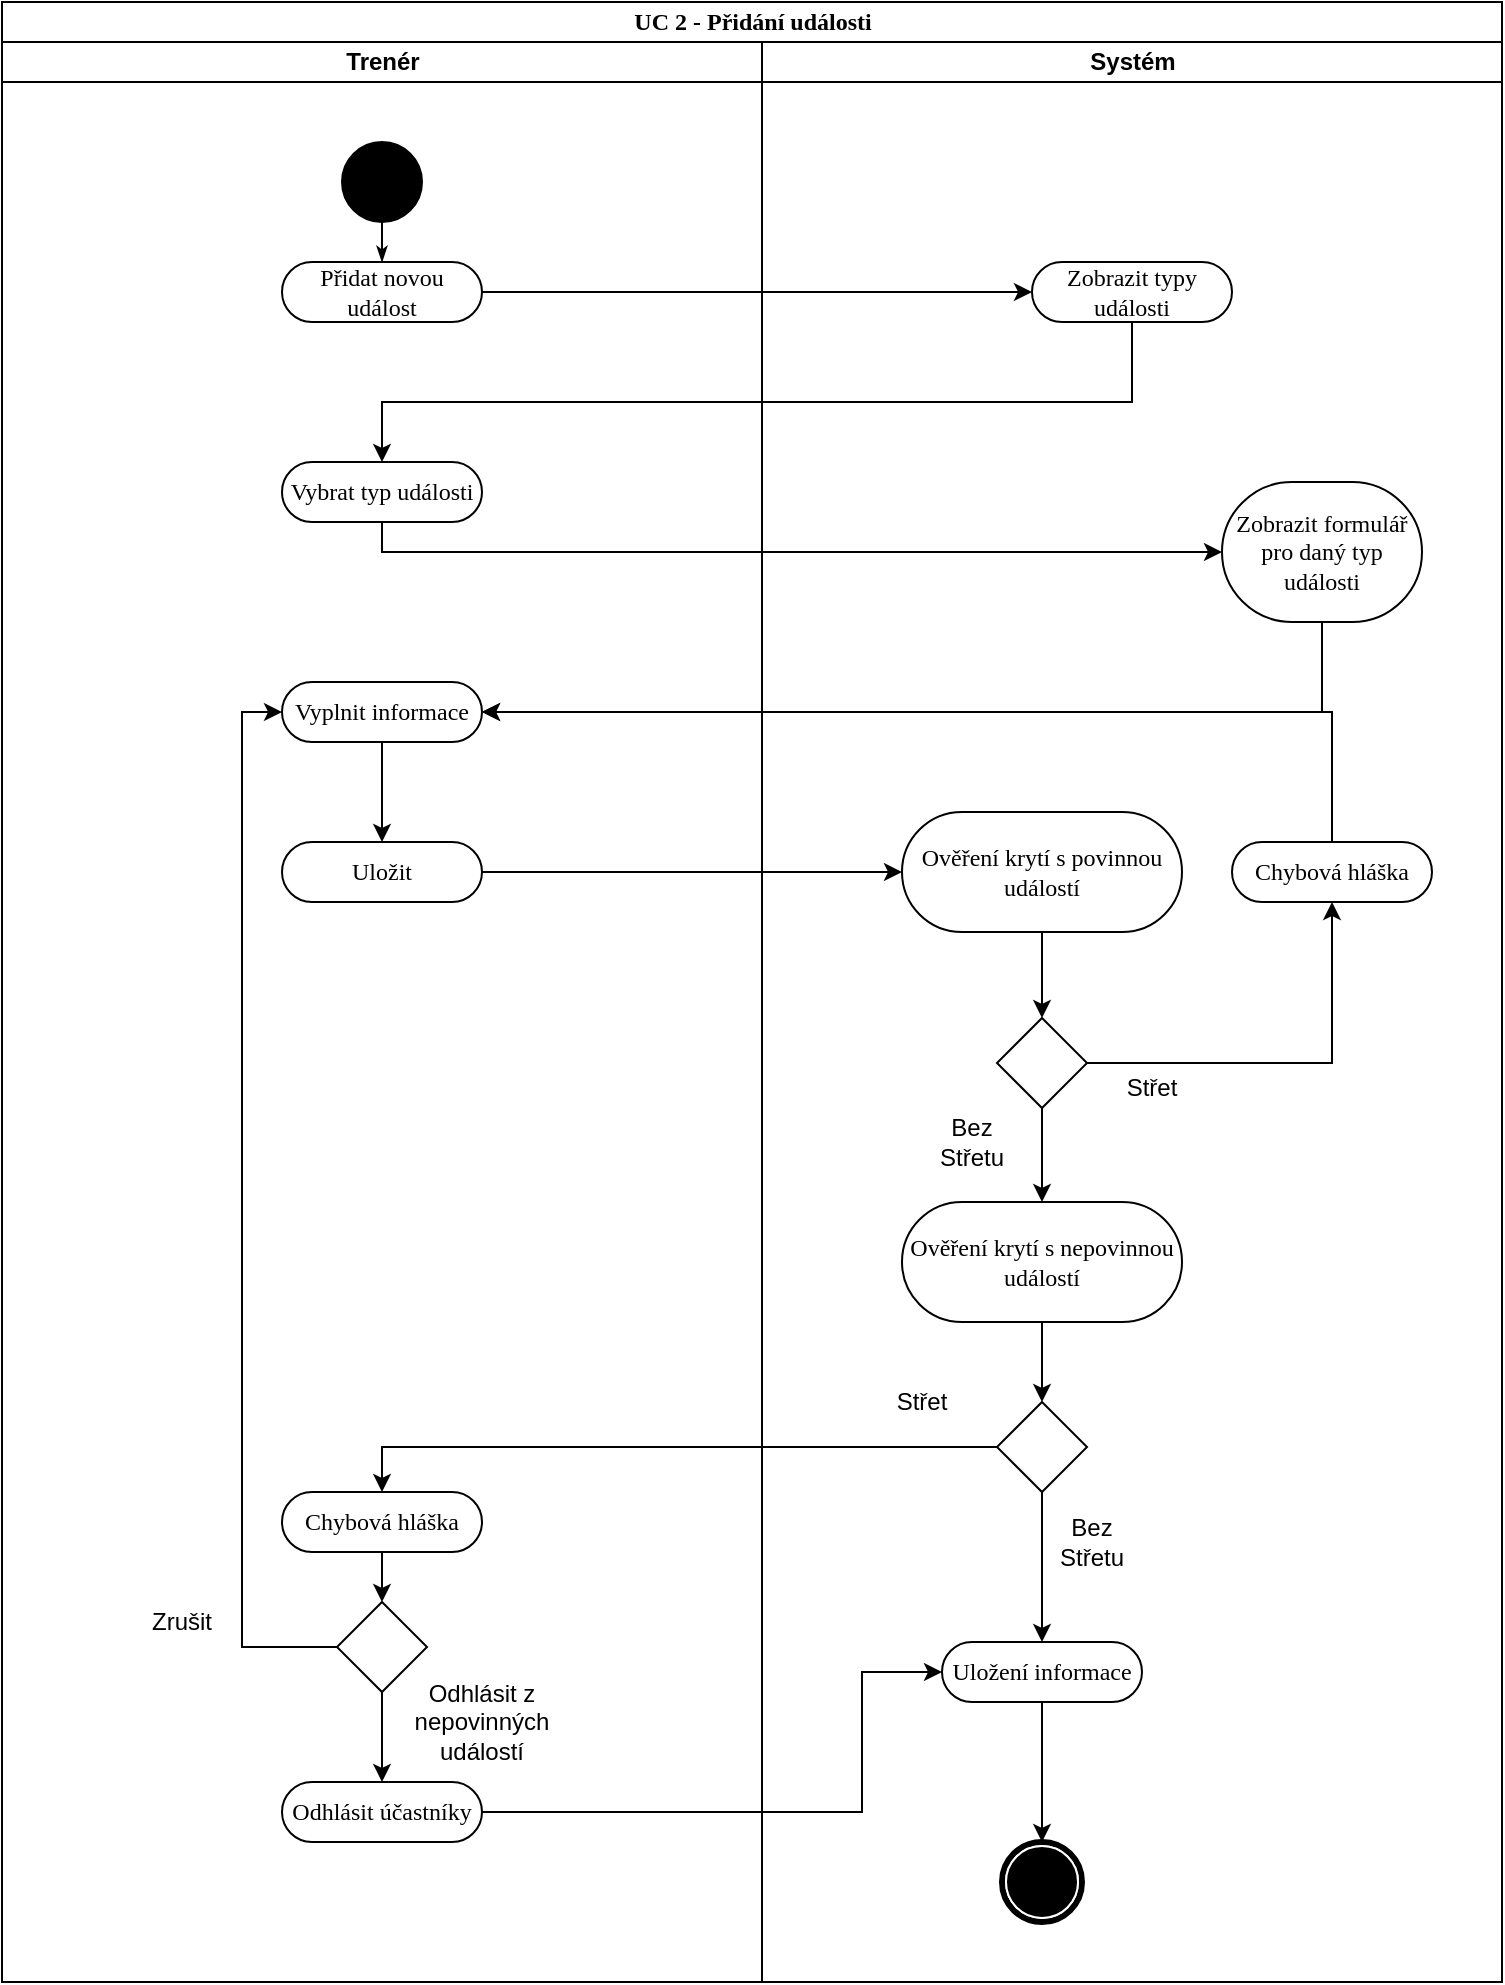 <mxfile version="13.8.8" type="github">
  <diagram name="Page-1" id="0783ab3e-0a74-02c8-0abd-f7b4e66b4bec">
    <mxGraphModel dx="1185" dy="588" grid="1" gridSize="10" guides="1" tooltips="1" connect="1" arrows="1" fold="1" page="1" pageScale="1" pageWidth="850" pageHeight="1100" background="#ffffff" math="0" shadow="0">
      <root>
        <mxCell id="0" />
        <mxCell id="1" parent="0" />
        <mxCell id="1c1d494c118603dd-1" value="UC 2 - Přidání události" style="swimlane;html=1;childLayout=stackLayout;startSize=20;rounded=0;shadow=0;comic=0;labelBackgroundColor=none;strokeWidth=1;fontFamily=Verdana;fontSize=12;align=center;" parent="1" vertex="1">
          <mxGeometry x="40" y="20" width="750" height="990" as="geometry" />
        </mxCell>
        <mxCell id="1c1d494c118603dd-3" value="Trenér" style="swimlane;html=1;startSize=20;" parent="1c1d494c118603dd-1" vertex="1">
          <mxGeometry y="20" width="380" height="970" as="geometry" />
        </mxCell>
        <mxCell id="60571a20871a0731-4" value="" style="ellipse;whiteSpace=wrap;html=1;rounded=0;shadow=0;comic=0;labelBackgroundColor=none;strokeWidth=1;fillColor=#000000;fontFamily=Verdana;fontSize=12;align=center;" parent="1c1d494c118603dd-3" vertex="1">
          <mxGeometry x="170" y="50" width="40" height="40" as="geometry" />
        </mxCell>
        <mxCell id="oPxpdHxDL1bSd9u9vB2e-1" value="Přidat novou událost" style="rounded=1;whiteSpace=wrap;html=1;shadow=0;comic=0;labelBackgroundColor=none;strokeWidth=1;fontFamily=Verdana;fontSize=12;align=center;arcSize=50;" parent="1c1d494c118603dd-3" vertex="1">
          <mxGeometry x="140" y="110" width="100" height="30" as="geometry" />
        </mxCell>
        <mxCell id="oPxpdHxDL1bSd9u9vB2e-4" value="Vybrat typ události" style="rounded=1;whiteSpace=wrap;html=1;shadow=0;comic=0;labelBackgroundColor=none;strokeWidth=1;fontFamily=Verdana;fontSize=12;align=center;arcSize=50;" parent="1c1d494c118603dd-3" vertex="1">
          <mxGeometry x="140" y="210" width="100" height="30" as="geometry" />
        </mxCell>
        <mxCell id="oPxpdHxDL1bSd9u9vB2e-12" value="Uložit" style="rounded=1;whiteSpace=wrap;html=1;shadow=0;comic=0;labelBackgroundColor=none;strokeWidth=1;fontFamily=Verdana;fontSize=12;align=center;arcSize=50;" parent="1c1d494c118603dd-3" vertex="1">
          <mxGeometry x="140" y="400" width="100" height="30" as="geometry" />
        </mxCell>
        <mxCell id="oPxpdHxDL1bSd9u9vB2e-34" style="edgeStyle=orthogonalEdgeStyle;rounded=0;orthogonalLoop=1;jettySize=auto;html=1;exitX=0.5;exitY=1;exitDx=0;exitDy=0;entryX=0.5;entryY=0;entryDx=0;entryDy=0;" parent="1c1d494c118603dd-3" source="oPxpdHxDL1bSd9u9vB2e-30" target="oPxpdHxDL1bSd9u9vB2e-33" edge="1">
          <mxGeometry relative="1" as="geometry" />
        </mxCell>
        <mxCell id="oPxpdHxDL1bSd9u9vB2e-30" value="Chybová hláška" style="rounded=1;whiteSpace=wrap;html=1;shadow=0;comic=0;labelBackgroundColor=none;strokeWidth=1;fontFamily=Verdana;fontSize=12;align=center;arcSize=50;" parent="1c1d494c118603dd-3" vertex="1">
          <mxGeometry x="140" y="725" width="100" height="30" as="geometry" />
        </mxCell>
        <mxCell id="oPxpdHxDL1bSd9u9vB2e-37" style="edgeStyle=orthogonalEdgeStyle;rounded=0;orthogonalLoop=1;jettySize=auto;html=1;exitX=0.5;exitY=1;exitDx=0;exitDy=0;entryX=0.5;entryY=0;entryDx=0;entryDy=0;" parent="1c1d494c118603dd-3" source="oPxpdHxDL1bSd9u9vB2e-33" target="oPxpdHxDL1bSd9u9vB2e-36" edge="1">
          <mxGeometry relative="1" as="geometry" />
        </mxCell>
        <mxCell id="oPxpdHxDL1bSd9u9vB2e-33" value="" style="rhombus;whiteSpace=wrap;html=1;" parent="1c1d494c118603dd-3" vertex="1">
          <mxGeometry x="167.5" y="780" width="45" height="45" as="geometry" />
        </mxCell>
        <mxCell id="oPxpdHxDL1bSd9u9vB2e-36" value="Odhlásit účastníky" style="rounded=1;whiteSpace=wrap;html=1;shadow=0;comic=0;labelBackgroundColor=none;strokeWidth=1;fontFamily=Verdana;fontSize=12;align=center;arcSize=50;" parent="1c1d494c118603dd-3" vertex="1">
          <mxGeometry x="140" y="870" width="100" height="30" as="geometry" />
        </mxCell>
        <mxCell id="oPxpdHxDL1bSd9u9vB2e-40" value="Odhlásit z nepovinných událostí" style="text;html=1;strokeColor=none;fillColor=none;align=center;verticalAlign=middle;whiteSpace=wrap;rounded=0;" parent="1c1d494c118603dd-3" vertex="1">
          <mxGeometry x="200" y="830" width="80" height="20" as="geometry" />
        </mxCell>
        <mxCell id="oPxpdHxDL1bSd9u9vB2e-42" value="Zrušit" style="text;html=1;strokeColor=none;fillColor=none;align=center;verticalAlign=middle;whiteSpace=wrap;rounded=0;" parent="1c1d494c118603dd-3" vertex="1">
          <mxGeometry x="70" y="780" width="40" height="20" as="geometry" />
        </mxCell>
        <mxCell id="oPxpdHxDL1bSd9u9vB2e-3" value="" style="edgeStyle=orthogonalEdgeStyle;rounded=0;orthogonalLoop=1;jettySize=auto;html=1;" parent="1c1d494c118603dd-1" source="oPxpdHxDL1bSd9u9vB2e-1" target="oPxpdHxDL1bSd9u9vB2e-2" edge="1">
          <mxGeometry relative="1" as="geometry" />
        </mxCell>
        <mxCell id="oPxpdHxDL1bSd9u9vB2e-5" value="" style="edgeStyle=orthogonalEdgeStyle;rounded=0;orthogonalLoop=1;jettySize=auto;html=1;" parent="1c1d494c118603dd-1" source="oPxpdHxDL1bSd9u9vB2e-2" target="oPxpdHxDL1bSd9u9vB2e-4" edge="1">
          <mxGeometry relative="1" as="geometry">
            <Array as="points">
              <mxPoint x="565" y="200" />
              <mxPoint x="190" y="200" />
            </Array>
          </mxGeometry>
        </mxCell>
        <mxCell id="oPxpdHxDL1bSd9u9vB2e-7" value="" style="edgeStyle=orthogonalEdgeStyle;rounded=0;orthogonalLoop=1;jettySize=auto;html=1;entryX=0;entryY=0.5;entryDx=0;entryDy=0;" parent="1c1d494c118603dd-1" source="oPxpdHxDL1bSd9u9vB2e-4" target="oPxpdHxDL1bSd9u9vB2e-6" edge="1">
          <mxGeometry relative="1" as="geometry">
            <Array as="points">
              <mxPoint x="190" y="275" />
            </Array>
          </mxGeometry>
        </mxCell>
        <mxCell id="oPxpdHxDL1bSd9u9vB2e-15" value="" style="edgeStyle=orthogonalEdgeStyle;rounded=0;orthogonalLoop=1;jettySize=auto;html=1;" parent="1c1d494c118603dd-1" source="oPxpdHxDL1bSd9u9vB2e-12" target="oPxpdHxDL1bSd9u9vB2e-14" edge="1">
          <mxGeometry relative="1" as="geometry" />
        </mxCell>
        <mxCell id="oPxpdHxDL1bSd9u9vB2e-35" style="edgeStyle=orthogonalEdgeStyle;rounded=0;orthogonalLoop=1;jettySize=auto;html=1;exitX=0;exitY=0.5;exitDx=0;exitDy=0;entryX=0.5;entryY=0;entryDx=0;entryDy=0;" parent="1c1d494c118603dd-1" source="oPxpdHxDL1bSd9u9vB2e-20" target="oPxpdHxDL1bSd9u9vB2e-30" edge="1">
          <mxGeometry relative="1" as="geometry" />
        </mxCell>
        <mxCell id="oPxpdHxDL1bSd9u9vB2e-38" style="edgeStyle=orthogonalEdgeStyle;rounded=0;orthogonalLoop=1;jettySize=auto;html=1;exitX=1;exitY=0.5;exitDx=0;exitDy=0;entryX=0;entryY=0.5;entryDx=0;entryDy=0;" parent="1c1d494c118603dd-1" source="oPxpdHxDL1bSd9u9vB2e-36" target="oPxpdHxDL1bSd9u9vB2e-22" edge="1">
          <mxGeometry relative="1" as="geometry">
            <mxPoint x="440" y="820" as="targetPoint" />
            <Array as="points">
              <mxPoint x="430" y="905" />
              <mxPoint x="430" y="835" />
            </Array>
          </mxGeometry>
        </mxCell>
        <mxCell id="1c1d494c118603dd-4" value="Systém" style="swimlane;html=1;startSize=20;" parent="1c1d494c118603dd-1" vertex="1">
          <mxGeometry x="380" y="20" width="370" height="970" as="geometry" />
        </mxCell>
        <mxCell id="1c1d494c118603dd-27" style="edgeStyle=orthogonalEdgeStyle;rounded=0;html=1;labelBackgroundColor=none;startArrow=none;startFill=0;startSize=5;endArrow=classicThin;endFill=1;endSize=5;jettySize=auto;orthogonalLoop=1;strokeWidth=1;fontFamily=Verdana;fontSize=12" parent="1c1d494c118603dd-4" source="60571a20871a0731-4" edge="1">
          <mxGeometry relative="1" as="geometry">
            <mxPoint x="-190" y="110" as="targetPoint" />
          </mxGeometry>
        </mxCell>
        <mxCell id="60571a20871a0731-5" value="" style="shape=mxgraph.bpmn.shape;html=1;verticalLabelPosition=bottom;labelBackgroundColor=#ffffff;verticalAlign=top;perimeter=ellipsePerimeter;outline=end;symbol=terminate;rounded=0;shadow=0;comic=0;strokeWidth=1;fontFamily=Verdana;fontSize=12;align=center;" parent="1c1d494c118603dd-4" vertex="1">
          <mxGeometry x="120" y="900" width="40" height="40" as="geometry" />
        </mxCell>
        <mxCell id="oPxpdHxDL1bSd9u9vB2e-2" value="Zobrazit typy události" style="rounded=1;whiteSpace=wrap;html=1;shadow=0;comic=0;labelBackgroundColor=none;strokeWidth=1;fontFamily=Verdana;fontSize=12;align=center;arcSize=50;" parent="1c1d494c118603dd-4" vertex="1">
          <mxGeometry x="135" y="110" width="100" height="30" as="geometry" />
        </mxCell>
        <mxCell id="oPxpdHxDL1bSd9u9vB2e-6" value="Zobrazit formulář pro daný typ události" style="rounded=1;whiteSpace=wrap;html=1;shadow=0;comic=0;labelBackgroundColor=none;strokeWidth=1;fontFamily=Verdana;fontSize=12;align=center;arcSize=50;" parent="1c1d494c118603dd-4" vertex="1">
          <mxGeometry x="230" y="220" width="100" height="70" as="geometry" />
        </mxCell>
        <mxCell id="oPxpdHxDL1bSd9u9vB2e-17" style="edgeStyle=orthogonalEdgeStyle;rounded=0;orthogonalLoop=1;jettySize=auto;html=1;exitX=0.5;exitY=1;exitDx=0;exitDy=0;entryX=0.5;entryY=0;entryDx=0;entryDy=0;" parent="1c1d494c118603dd-4" source="oPxpdHxDL1bSd9u9vB2e-14" target="oPxpdHxDL1bSd9u9vB2e-16" edge="1">
          <mxGeometry relative="1" as="geometry" />
        </mxCell>
        <mxCell id="oPxpdHxDL1bSd9u9vB2e-14" value="Ověření krytí s povinnou událostí" style="rounded=1;whiteSpace=wrap;html=1;shadow=0;comic=0;labelBackgroundColor=none;strokeWidth=1;fontFamily=Verdana;fontSize=12;align=center;arcSize=50;" parent="1c1d494c118603dd-4" vertex="1">
          <mxGeometry x="70" y="385" width="140" height="60" as="geometry" />
        </mxCell>
        <mxCell id="oPxpdHxDL1bSd9u9vB2e-19" style="edgeStyle=orthogonalEdgeStyle;rounded=0;orthogonalLoop=1;jettySize=auto;html=1;exitX=0.5;exitY=1;exitDx=0;exitDy=0;entryX=0.5;entryY=0;entryDx=0;entryDy=0;" parent="1c1d494c118603dd-4" source="oPxpdHxDL1bSd9u9vB2e-16" target="oPxpdHxDL1bSd9u9vB2e-18" edge="1">
          <mxGeometry relative="1" as="geometry" />
        </mxCell>
        <mxCell id="a8hdv-uPRFB-fkxikNFk-2" style="edgeStyle=orthogonalEdgeStyle;rounded=0;orthogonalLoop=1;jettySize=auto;html=1;exitX=1;exitY=0.5;exitDx=0;exitDy=0;entryX=0.5;entryY=1;entryDx=0;entryDy=0;" edge="1" parent="1c1d494c118603dd-4" source="oPxpdHxDL1bSd9u9vB2e-16" target="a8hdv-uPRFB-fkxikNFk-1">
          <mxGeometry relative="1" as="geometry" />
        </mxCell>
        <mxCell id="oPxpdHxDL1bSd9u9vB2e-16" value="" style="rhombus;whiteSpace=wrap;html=1;" parent="1c1d494c118603dd-4" vertex="1">
          <mxGeometry x="117.5" y="488" width="45" height="45" as="geometry" />
        </mxCell>
        <mxCell id="oPxpdHxDL1bSd9u9vB2e-21" style="edgeStyle=orthogonalEdgeStyle;rounded=0;orthogonalLoop=1;jettySize=auto;html=1;exitX=0.5;exitY=1;exitDx=0;exitDy=0;entryX=0.5;entryY=0;entryDx=0;entryDy=0;" parent="1c1d494c118603dd-4" source="oPxpdHxDL1bSd9u9vB2e-18" target="oPxpdHxDL1bSd9u9vB2e-20" edge="1">
          <mxGeometry relative="1" as="geometry" />
        </mxCell>
        <mxCell id="oPxpdHxDL1bSd9u9vB2e-18" value="Ověření krytí s nepovinnou událostí" style="rounded=1;whiteSpace=wrap;html=1;shadow=0;comic=0;labelBackgroundColor=none;strokeWidth=1;fontFamily=Verdana;fontSize=12;align=center;arcSize=50;" parent="1c1d494c118603dd-4" vertex="1">
          <mxGeometry x="70" y="580" width="140" height="60" as="geometry" />
        </mxCell>
        <mxCell id="oPxpdHxDL1bSd9u9vB2e-23" style="edgeStyle=orthogonalEdgeStyle;rounded=0;orthogonalLoop=1;jettySize=auto;html=1;exitX=0.5;exitY=1;exitDx=0;exitDy=0;entryX=0.5;entryY=0;entryDx=0;entryDy=0;" parent="1c1d494c118603dd-4" source="oPxpdHxDL1bSd9u9vB2e-20" target="oPxpdHxDL1bSd9u9vB2e-22" edge="1">
          <mxGeometry relative="1" as="geometry" />
        </mxCell>
        <mxCell id="oPxpdHxDL1bSd9u9vB2e-20" value="" style="rhombus;whiteSpace=wrap;html=1;" parent="1c1d494c118603dd-4" vertex="1">
          <mxGeometry x="117.5" y="680" width="45" height="45" as="geometry" />
        </mxCell>
        <mxCell id="oPxpdHxDL1bSd9u9vB2e-24" style="edgeStyle=orthogonalEdgeStyle;rounded=0;orthogonalLoop=1;jettySize=auto;html=1;exitX=0.5;exitY=1;exitDx=0;exitDy=0;entryX=0.5;entryY=0;entryDx=0;entryDy=0;" parent="1c1d494c118603dd-4" source="oPxpdHxDL1bSd9u9vB2e-22" target="60571a20871a0731-5" edge="1">
          <mxGeometry relative="1" as="geometry" />
        </mxCell>
        <mxCell id="oPxpdHxDL1bSd9u9vB2e-22" value="Uložení informace" style="rounded=1;whiteSpace=wrap;html=1;shadow=0;comic=0;labelBackgroundColor=none;strokeWidth=1;fontFamily=Verdana;fontSize=12;align=center;arcSize=50;" parent="1c1d494c118603dd-4" vertex="1">
          <mxGeometry x="90" y="800" width="100" height="30" as="geometry" />
        </mxCell>
        <mxCell id="oPxpdHxDL1bSd9u9vB2e-25" value="Bez Střetu" style="text;html=1;strokeColor=none;fillColor=none;align=center;verticalAlign=middle;whiteSpace=wrap;rounded=0;" parent="1c1d494c118603dd-4" vertex="1">
          <mxGeometry x="85" y="540" width="40" height="20" as="geometry" />
        </mxCell>
        <mxCell id="oPxpdHxDL1bSd9u9vB2e-26" value="Bez Střetu" style="text;html=1;strokeColor=none;fillColor=none;align=center;verticalAlign=middle;whiteSpace=wrap;rounded=0;" parent="1c1d494c118603dd-4" vertex="1">
          <mxGeometry x="145" y="740" width="40" height="20" as="geometry" />
        </mxCell>
        <mxCell id="oPxpdHxDL1bSd9u9vB2e-28" value="Střet" style="text;html=1;strokeColor=none;fillColor=none;align=center;verticalAlign=middle;whiteSpace=wrap;rounded=0;" parent="1c1d494c118603dd-4" vertex="1">
          <mxGeometry x="175" y="513" width="40" height="20" as="geometry" />
        </mxCell>
        <mxCell id="oPxpdHxDL1bSd9u9vB2e-39" value="Střet" style="text;html=1;strokeColor=none;fillColor=none;align=center;verticalAlign=middle;whiteSpace=wrap;rounded=0;" parent="1c1d494c118603dd-4" vertex="1">
          <mxGeometry x="60" y="670" width="40" height="20" as="geometry" />
        </mxCell>
        <mxCell id="a8hdv-uPRFB-fkxikNFk-1" value="Chybová hláška" style="rounded=1;whiteSpace=wrap;html=1;shadow=0;comic=0;labelBackgroundColor=none;strokeWidth=1;fontFamily=Verdana;fontSize=12;align=center;arcSize=50;" vertex="1" parent="1c1d494c118603dd-4">
          <mxGeometry x="235" y="400" width="100" height="30" as="geometry" />
        </mxCell>
        <mxCell id="oPxpdHxDL1bSd9u9vB2e-9" value="" style="edgeStyle=orthogonalEdgeStyle;rounded=0;orthogonalLoop=1;jettySize=auto;html=1;entryX=1;entryY=0.5;entryDx=0;entryDy=0;" parent="1" source="oPxpdHxDL1bSd9u9vB2e-6" target="oPxpdHxDL1bSd9u9vB2e-10" edge="1">
          <mxGeometry relative="1" as="geometry">
            <mxPoint x="605" y="410" as="targetPoint" />
            <Array as="points">
              <mxPoint x="700" y="375" />
            </Array>
          </mxGeometry>
        </mxCell>
        <mxCell id="oPxpdHxDL1bSd9u9vB2e-13" value="" style="edgeStyle=orthogonalEdgeStyle;rounded=0;orthogonalLoop=1;jettySize=auto;html=1;" parent="1" source="oPxpdHxDL1bSd9u9vB2e-10" target="oPxpdHxDL1bSd9u9vB2e-12" edge="1">
          <mxGeometry relative="1" as="geometry" />
        </mxCell>
        <mxCell id="oPxpdHxDL1bSd9u9vB2e-10" value="Vyplnit informace" style="rounded=1;whiteSpace=wrap;html=1;shadow=0;comic=0;labelBackgroundColor=none;strokeWidth=1;fontFamily=Verdana;fontSize=12;align=center;arcSize=50;" parent="1" vertex="1">
          <mxGeometry x="180" y="360" width="100" height="30" as="geometry" />
        </mxCell>
        <mxCell id="oPxpdHxDL1bSd9u9vB2e-41" style="edgeStyle=orthogonalEdgeStyle;rounded=0;orthogonalLoop=1;jettySize=auto;html=1;exitX=0;exitY=0.5;exitDx=0;exitDy=0;entryX=0;entryY=0.5;entryDx=0;entryDy=0;" parent="1" source="oPxpdHxDL1bSd9u9vB2e-33" target="oPxpdHxDL1bSd9u9vB2e-10" edge="1">
          <mxGeometry relative="1" as="geometry" />
        </mxCell>
        <mxCell id="a8hdv-uPRFB-fkxikNFk-3" style="edgeStyle=orthogonalEdgeStyle;rounded=0;orthogonalLoop=1;jettySize=auto;html=1;exitX=0.5;exitY=0;exitDx=0;exitDy=0;entryX=1;entryY=0.5;entryDx=0;entryDy=0;" edge="1" parent="1" source="a8hdv-uPRFB-fkxikNFk-1" target="oPxpdHxDL1bSd9u9vB2e-10">
          <mxGeometry relative="1" as="geometry" />
        </mxCell>
      </root>
    </mxGraphModel>
  </diagram>
</mxfile>
